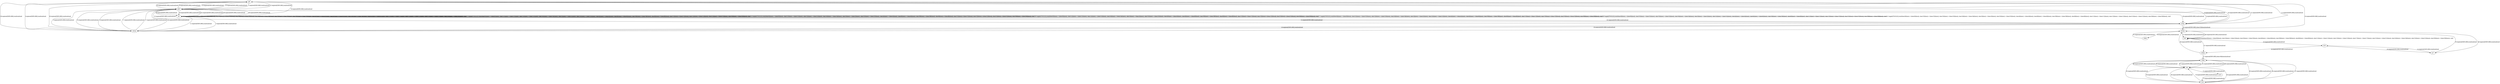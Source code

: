 # Total number of goals covered by this test: 1
# b26 --> d36p

digraph g {
"gf5" -> "gf10" [label = "1-explore[EXPLORE];/null/null/null"];
"gf10" -> "d35m" [label = "2-explore[EXPLORE];/null/null/null"];
"d35m" -> "gf5" [label = "3-explore[EXPLORE];/null/null/null"];
"gf5" -> "d33p" [label = "4-explore[EXPLORE];/null/null/null"];
"d33p" -> "gf10" [label = "5-explore[EXPLORE];/null/null/null"];
"gf10" -> "b0" [label = "6-explore[EXPLORE];/null/null/null"];
"b0" -> "d35m" [label = "7-explore[EXPLORE];/null/null/null"];
"d35m" -> "gf10" [label = "8-explore[EXPLORE];/null/null/null"];
"gf10" -> "gf5" [label = "9-explore[EXPLORE];/null/null/null"];
"gf5" -> "d35m" [label = "10-explore[EXPLORE];/null/null/null"];
"d35m" -> "b0" [label = "11-explore[EXPLORE];/null/null/null"];
"b0" -> "b0" [label = "12-toggle[TOGGLE];/null/door0[false]:=!(door0[false]); door32[false]:=!(door32[false]); door33[false]:=!(door33[false]); door34[false]:=!(door34[false]); door3[false]:=!(door3[false]); door35[false]:=!(door35[false]); door4[false]:=!(door4[false]); door6[false]:=!(door6[false]); door39[false]:=!(door39[false]); door8[false]:=!(door8[false]); door11[false]:=!(door11[false]); door12[false]:=!(door12[false]); door21[false]:=!(door21[false]); door30[false]:=!(door30[false]); /null"];
"b0" -> "b0" [label = "13-toggle[TOGGLE];/null/door0[false]:=!(door0[false]); door32[false]:=!(door32[false]); door33[false]:=!(door33[false]); door34[false]:=!(door34[false]); door3[false]:=!(door3[false]); door35[false]:=!(door35[false]); door4[false]:=!(door4[false]); door6[false]:=!(door6[false]); door39[false]:=!(door39[false]); door8[false]:=!(door8[false]); door11[false]:=!(door11[false]); door12[false]:=!(door12[false]); door21[false]:=!(door21[false]); door30[false]:=!(door30[false]); /null"];
"b0" -> "b0" [label = "14-toggle[TOGGLE];/null/door0[false]:=!(door0[false]); door32[false]:=!(door32[false]); door33[false]:=!(door33[false]); door34[false]:=!(door34[false]); door3[false]:=!(door3[false]); door35[false]:=!(door35[false]); door4[false]:=!(door4[false]); door6[false]:=!(door6[false]); door39[false]:=!(door39[false]); door8[false]:=!(door8[false]); door11[false]:=!(door11[false]); door12[false]:=!(door12[false]); door21[false]:=!(door21[false]); door30[false]:=!(door30[false]); /null"];
"b0" -> "d33p" [label = "15-explore[EXPLORE];/null/null/null"];
"d33p" -> "d35m" [label = "16-explore[EXPLORE];/null/null/null"];
"d35m" -> "gf10" [label = "17-explore[EXPLORE];/null/null/null"];
"gf10" -> "b0" [label = "18-explore[EXPLORE];/null/null/null"];
"b0" -> "gf5" [label = "19-explore[EXPLORE];/null/null/null"];
"gf5" -> "d33p" [label = "20-explore[EXPLORE];/null/null/null"];
"d33p" -> "gf5" [label = "21-explore[EXPLORE];/null/null/null"];
"gf5" -> "gf10" [label = "22-explore[EXPLORE];/null/null/null"];
"gf10" -> "gf5" [label = "23-explore[EXPLORE];/null/null/null"];
"gf5" -> "gf10" [label = "24-explore[EXPLORE];/null/null/null"];
"gf10" -> "gf5" [label = "25-explore[EXPLORE];/null/null/null"];
"gf5" -> "d35m" [label = "26-explore[EXPLORE];/null/null/null"];
"d35m" -> "gf10" [label = "27-explore[EXPLORE];/null/null/null"];
"gf10" -> "d33p" [label = "28-explore[EXPLORE];/null/null/null"];
"d33p" -> "d35m" [label = "29-explore[EXPLORE];/null/null/null"];
"d35m" -> "gf5" [label = "30-explore[EXPLORE];/null/null/null"];
"gf5" -> "d33p" [label = "31-explore[EXPLORE];/null/null/null"];
"d33p" -> "gf10" [label = "32-explore[EXPLORE];/null/null/null"];
"gf10" -> "d35m" [label = "33-explore[EXPLORE];/null/null/null"];
"d35m" -> "gf10" [label = "34-explore[EXPLORE];/null/null/null"];
"gf10" -> "b0" [label = "35-explore[EXPLORE];/null/null/null"];
"b0" -> "b0" [label = "36-toggle[TOGGLE];/null/door0[false]:=!(door0[false]); door32[false]:=!(door32[false]); door33[false]:=!(door33[false]); door34[false]:=!(door34[false]); door3[false]:=!(door3[false]); door35[false]:=!(door35[false]); door4[false]:=!(door4[false]); door6[false]:=!(door6[false]); door39[false]:=!(door39[false]); door8[false]:=!(door8[false]); door11[false]:=!(door11[false]); door12[false]:=!(door12[false]); door21[false]:=!(door21[false]); door30[false]:=!(door30[false]); /null"];
"b0" -> "b0" [label = "37-toggle[TOGGLE];/null/door0[false]:=!(door0[false]); door32[false]:=!(door32[false]); door33[false]:=!(door33[false]); door34[false]:=!(door34[false]); door3[false]:=!(door3[false]); door35[false]:=!(door35[false]); door4[false]:=!(door4[false]); door6[false]:=!(door6[false]); door39[false]:=!(door39[false]); door8[false]:=!(door8[false]); door11[false]:=!(door11[false]); door12[false]:=!(door12[false]); door21[false]:=!(door21[false]); door30[false]:=!(door30[false]); /null"];
"b0" -> "gf10" [label = "38-explore[EXPLORE];/null/null/null"];
"gf10" -> "b0" [label = "39-explore[EXPLORE];/null/null/null"];
"b0" -> "b0" [label = "40-toggle[TOGGLE];/null/door0[false]:=!(door0[false]); door32[false]:=!(door32[false]); door33[false]:=!(door33[false]); door34[false]:=!(door34[false]); door3[false]:=!(door3[false]); door35[false]:=!(door35[false]); door4[false]:=!(door4[false]); door6[false]:=!(door6[false]); door39[false]:=!(door39[false]); door8[false]:=!(door8[false]); door11[false]:=!(door11[false]); door12[false]:=!(door12[false]); door21[false]:=!(door21[false]); door30[false]:=!(door30[false]); /null"];
"b0" -> "b0" [label = "41-toggle[TOGGLE];/null/door0[false]:=!(door0[false]); door32[false]:=!(door32[false]); door33[false]:=!(door33[false]); door34[false]:=!(door34[false]); door3[false]:=!(door3[false]); door35[false]:=!(door35[false]); door4[false]:=!(door4[false]); door6[false]:=!(door6[false]); door39[false]:=!(door39[false]); door8[false]:=!(door8[false]); door11[false]:=!(door11[false]); door12[false]:=!(door12[false]); door21[false]:=!(door21[false]); door30[false]:=!(door30[false]); /null"];
"b0" -> "d33p" [label = "42-explore[EXPLORE];/null/null/null"];
"d33p" -> "d33m" [label = "43-explore[EXPLORE];/door33[false]/null/null"];
"d33m" -> "d30p" [label = "44-explore[EXPLORE];/null/null/null"];
"d30p" -> "d33m" [label = "45-explore[EXPLORE];/null/null/null"];
"d33m" -> "b18" [label = "46-explore[EXPLORE];/null/null/null"];
"b18" -> "d36m" [label = "47-explore[EXPLORE];/null/null/null"];
"d36m" -> "d33m" [label = "48-explore[EXPLORE];/null/null/null"];
"d33m" -> "b17" [label = "49-explore[EXPLORE];/null/null/null"];
"b17" -> "d33m" [label = "50-explore[EXPLORE];/null/null/null"];
"d33m" -> "b18" [label = "51-explore[EXPLORE];/null/null/null"];
"b18" -> "b18" [label = "52-toggle[TOGGLE];/null/door0[false]:=!(door0[false]); door1[false]:=!(door1[false]); door2[false]:=!(door2[false]); door4[false]:=!(door4[false]); door36[false]:=!(door36[false]); door6[false]:=!(door6[false]); door11[false]:=!(door11[false]); door12[false]:=!(door12[false]); door17[false]:=!(door17[false]); door21[false]:=!(door21[false]); door24[false]:=!(door24[false]); door25[false]:=!(door25[false]); door30[false]:=!(door30[false]); /null"];
"b18" -> "b19" [label = "53-explore[EXPLORE];/null/null/null"];
"b19" -> "b17" [label = "54-explore[EXPLORE];/null/null/null"];
"b17" -> "b19" [label = "55-explore[EXPLORE];/null/null/null"];
"b19" -> "d36m" [label = "56-explore[EXPLORE];/null/null/null"];
"d36m" -> "d36p" [label = "57-explore[EXPLORE];/door36[false]/null/null"];
"d36p" -> "b26" [label = "58-explore[EXPLORE];/null/null/null"];
"b26" -> "b24" [label = "59-explore[EXPLORE];/null/null/null"];
"b24" -> "d36p" [label = "60-explore[EXPLORE];/null/null/null"];
"d36p" -> "b26" [label = "61-explore[EXPLORE];/null/null/null"];
"b26" -> "d36p" [label = "62-explore[EXPLORE];/null/null/null"];
"d36p" -> "b24" [label = "63-explore[EXPLORE];/null/null/null"];
"b24" -> "d36p" [label = "64-explore[EXPLORE];/null/null/null"];
"d36p" -> "b26" [label = "65-explore[EXPLORE];/null/null/null"];
"b26" -> "b24" [label = "66-explore[EXPLORE];/null/null/null"];
"b24" -> "d36p" [label = "67-explore[EXPLORE];/null/null/null"];
"d36p" -> "b26" [label = "68-explore[EXPLORE];/null/null/null"];
"b26" -> "b24" [label = "69-explore[EXPLORE];/null/null/null"];
"b24" -> "b26" [label = "70-explore[EXPLORE];/null/null/null"];
"b26" -> "b25" [label = "71-explore[EXPLORE];/null/null/null"];
"b25" -> "b24" [label = "72-explore[EXPLORE];/null/null/null"];
}